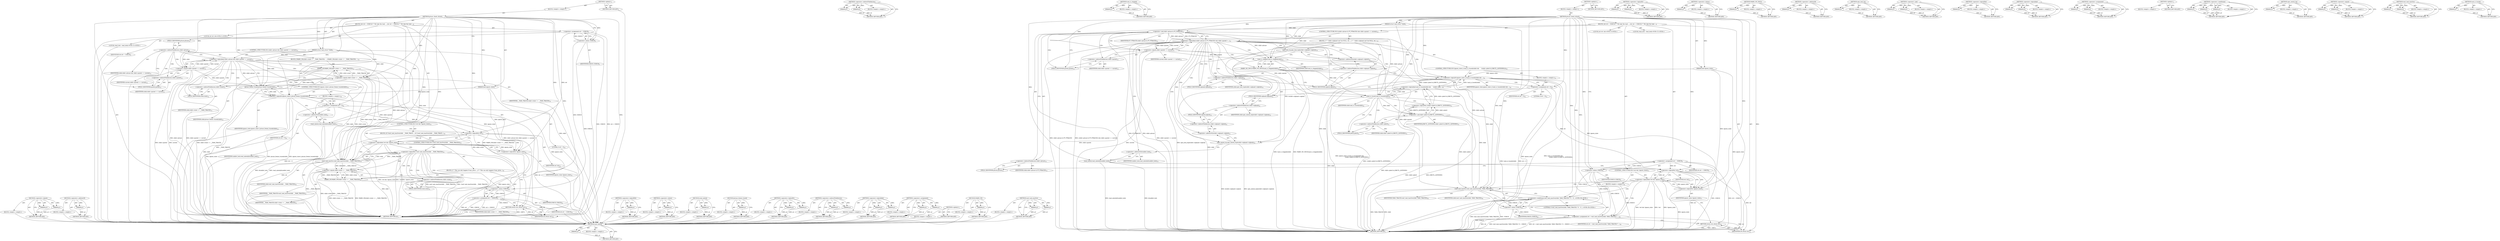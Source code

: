 digraph "wait_task_inactive" {
vulnerable_170 [label=<(METHOD,read_unlock)>];
vulnerable_171 [label=<(PARAM,p1)>];
vulnerable_172 [label=<(BLOCK,&lt;empty&gt;,&lt;empty&gt;)>];
vulnerable_173 [label=<(METHOD_RETURN,ANY)>];
vulnerable_127 [label=<(METHOD,&lt;operator&gt;.indirectFieldAccess)>];
vulnerable_128 [label=<(PARAM,p1)>];
vulnerable_129 [label=<(PARAM,p2)>];
vulnerable_130 [label=<(BLOCK,&lt;empty&gt;,&lt;empty&gt;)>];
vulnerable_131 [label=<(METHOD_RETURN,ANY)>];
vulnerable_149 [label=<(METHOD,task_is_stopped)>];
vulnerable_150 [label=<(PARAM,p1)>];
vulnerable_151 [label=<(BLOCK,&lt;empty&gt;,&lt;empty&gt;)>];
vulnerable_152 [label=<(METHOD_RETURN,ANY)>];
vulnerable_6 [label=<(METHOD,&lt;global&gt;)<SUB>1</SUB>>];
vulnerable_7 [label=<(BLOCK,&lt;empty&gt;,&lt;empty&gt;)<SUB>1</SUB>>];
vulnerable_8 [label=<(METHOD,ptrace_check_attach)<SUB>1</SUB>>];
vulnerable_9 [label=<(PARAM,struct task_struct *child)<SUB>1</SUB>>];
vulnerable_10 [label=<(PARAM,bool ignore_state)<SUB>1</SUB>>];
vulnerable_11 [label=<(BLOCK,{
	int ret = -ESRCH;

	/*
	 * We take the read ...,{
	int ret = -ESRCH;

	/*
	 * We take the read ...)<SUB>2</SUB>>];
vulnerable_12 [label="<(LOCAL,int ret: int)<SUB>3</SUB>>"];
vulnerable_13 [label=<(&lt;operator&gt;.assignment,ret = -ESRCH)<SUB>3</SUB>>];
vulnerable_14 [label=<(IDENTIFIER,ret,ret = -ESRCH)<SUB>3</SUB>>];
vulnerable_15 [label=<(&lt;operator&gt;.minus,-ESRCH)<SUB>3</SUB>>];
vulnerable_16 [label=<(IDENTIFIER,ESRCH,-ESRCH)<SUB>3</SUB>>];
vulnerable_17 [label="<(LOCAL,read_lock : read_lock)<SUB>12</SUB>>"];
vulnerable_18 [label=<(CONTROL_STRUCTURE,IF,if ((child-&gt;ptrace &amp; PT_PTRACED) &amp;&amp; child-&gt;parent == current))<SUB>13</SUB>>];
vulnerable_19 [label=<(&lt;operator&gt;.logicalAnd,(child-&gt;ptrace &amp; PT_PTRACED) &amp;&amp; child-&gt;parent =...)<SUB>13</SUB>>];
vulnerable_20 [label=<(&lt;operator&gt;.and,child-&gt;ptrace &amp; PT_PTRACED)<SUB>13</SUB>>];
vulnerable_21 [label=<(&lt;operator&gt;.indirectFieldAccess,child-&gt;ptrace)<SUB>13</SUB>>];
vulnerable_22 [label=<(IDENTIFIER,child,child-&gt;ptrace &amp; PT_PTRACED)<SUB>13</SUB>>];
vulnerable_23 [label=<(FIELD_IDENTIFIER,ptrace,ptrace)<SUB>13</SUB>>];
vulnerable_24 [label=<(IDENTIFIER,PT_PTRACED,child-&gt;ptrace &amp; PT_PTRACED)<SUB>13</SUB>>];
vulnerable_25 [label=<(&lt;operator&gt;.equals,child-&gt;parent == current)<SUB>13</SUB>>];
vulnerable_26 [label=<(&lt;operator&gt;.indirectFieldAccess,child-&gt;parent)<SUB>13</SUB>>];
vulnerable_27 [label=<(IDENTIFIER,child,child-&gt;parent == current)<SUB>13</SUB>>];
vulnerable_28 [label=<(FIELD_IDENTIFIER,parent,parent)<SUB>13</SUB>>];
vulnerable_29 [label=<(IDENTIFIER,current,child-&gt;parent == current)<SUB>13</SUB>>];
vulnerable_30 [label=<(BLOCK,{
 		/*
 		 * child-&gt;sighand can't be NULL, rel...,{
 		/*
 		 * child-&gt;sighand can't be NULL, rel...)<SUB>13</SUB>>];
vulnerable_31 [label=<(spin_lock_irq,spin_lock_irq(&amp;child-&gt;sighand-&gt;siglock))<SUB>18</SUB>>];
vulnerable_32 [label=<(&lt;operator&gt;.addressOf,&amp;child-&gt;sighand-&gt;siglock)<SUB>18</SUB>>];
vulnerable_33 [label=<(&lt;operator&gt;.indirectFieldAccess,child-&gt;sighand-&gt;siglock)<SUB>18</SUB>>];
vulnerable_34 [label=<(&lt;operator&gt;.indirectFieldAccess,child-&gt;sighand)<SUB>18</SUB>>];
vulnerable_35 [label=<(IDENTIFIER,child,spin_lock_irq(&amp;child-&gt;sighand-&gt;siglock))<SUB>18</SUB>>];
vulnerable_36 [label=<(FIELD_IDENTIFIER,sighand,sighand)<SUB>18</SUB>>];
vulnerable_37 [label=<(FIELD_IDENTIFIER,siglock,siglock)<SUB>18</SUB>>];
vulnerable_38 [label=<(WARN_ON_ONCE,WARN_ON_ONCE(task_is_stopped(child)))<SUB>19</SUB>>];
vulnerable_39 [label=<(task_is_stopped,task_is_stopped(child))<SUB>19</SUB>>];
vulnerable_40 [label=<(IDENTIFIER,child,task_is_stopped(child))<SUB>19</SUB>>];
vulnerable_41 [label=<(CONTROL_STRUCTURE,IF,if (ignore_state || (task_is_traced(child) &amp;&amp;
				     !(child-&gt;jobctl &amp; JOBCTL_LISTENING))))<SUB>20</SUB>>];
vulnerable_42 [label=<(&lt;operator&gt;.logicalOr,ignore_state || (task_is_traced(child) &amp;&amp;
				 ...)<SUB>20</SUB>>];
vulnerable_43 [label=<(IDENTIFIER,ignore_state,ignore_state || (task_is_traced(child) &amp;&amp;
				 ...)<SUB>20</SUB>>];
vulnerable_44 [label=<(&lt;operator&gt;.logicalAnd,task_is_traced(child) &amp;&amp;
				     !(child-&gt;jobc...)<SUB>20</SUB>>];
vulnerable_45 [label=<(task_is_traced,task_is_traced(child))<SUB>20</SUB>>];
vulnerable_46 [label=<(IDENTIFIER,child,task_is_traced(child))<SUB>20</SUB>>];
vulnerable_47 [label=<(&lt;operator&gt;.logicalNot,!(child-&gt;jobctl &amp; JOBCTL_LISTENING))<SUB>21</SUB>>];
vulnerable_48 [label=<(&lt;operator&gt;.and,child-&gt;jobctl &amp; JOBCTL_LISTENING)<SUB>21</SUB>>];
vulnerable_49 [label=<(&lt;operator&gt;.indirectFieldAccess,child-&gt;jobctl)<SUB>21</SUB>>];
vulnerable_50 [label=<(IDENTIFIER,child,child-&gt;jobctl &amp; JOBCTL_LISTENING)<SUB>21</SUB>>];
vulnerable_51 [label=<(FIELD_IDENTIFIER,jobctl,jobctl)<SUB>21</SUB>>];
vulnerable_52 [label=<(IDENTIFIER,JOBCTL_LISTENING,child-&gt;jobctl &amp; JOBCTL_LISTENING)<SUB>21</SUB>>];
vulnerable_53 [label=<(BLOCK,&lt;empty&gt;,&lt;empty&gt;)<SUB>22</SUB>>];
vulnerable_54 [label=<(&lt;operator&gt;.assignment,ret = 0)<SUB>22</SUB>>];
vulnerable_55 [label=<(IDENTIFIER,ret,ret = 0)<SUB>22</SUB>>];
vulnerable_56 [label=<(LITERAL,0,ret = 0)<SUB>22</SUB>>];
vulnerable_57 [label=<(spin_unlock_irq,spin_unlock_irq(&amp;child-&gt;sighand-&gt;siglock))<SUB>23</SUB>>];
vulnerable_58 [label=<(&lt;operator&gt;.addressOf,&amp;child-&gt;sighand-&gt;siglock)<SUB>23</SUB>>];
vulnerable_59 [label=<(&lt;operator&gt;.indirectFieldAccess,child-&gt;sighand-&gt;siglock)<SUB>23</SUB>>];
vulnerable_60 [label=<(&lt;operator&gt;.indirectFieldAccess,child-&gt;sighand)<SUB>23</SUB>>];
vulnerable_61 [label=<(IDENTIFIER,child,spin_unlock_irq(&amp;child-&gt;sighand-&gt;siglock))<SUB>23</SUB>>];
vulnerable_62 [label=<(FIELD_IDENTIFIER,sighand,sighand)<SUB>23</SUB>>];
vulnerable_63 [label=<(FIELD_IDENTIFIER,siglock,siglock)<SUB>23</SUB>>];
vulnerable_64 [label=<(read_unlock,read_unlock(&amp;tasklist_lock))<SUB>25</SUB>>];
vulnerable_65 [label=<(&lt;operator&gt;.addressOf,&amp;tasklist_lock)<SUB>25</SUB>>];
vulnerable_66 [label=<(IDENTIFIER,tasklist_lock,read_unlock(&amp;tasklist_lock))<SUB>25</SUB>>];
vulnerable_67 [label=<(CONTROL_STRUCTURE,IF,if (!ret &amp;&amp; !ignore_state))<SUB>27</SUB>>];
vulnerable_68 [label=<(&lt;operator&gt;.logicalAnd,!ret &amp;&amp; !ignore_state)<SUB>27</SUB>>];
vulnerable_69 [label=<(&lt;operator&gt;.logicalNot,!ret)<SUB>27</SUB>>];
vulnerable_70 [label=<(IDENTIFIER,ret,!ret)<SUB>27</SUB>>];
vulnerable_71 [label=<(&lt;operator&gt;.logicalNot,!ignore_state)<SUB>27</SUB>>];
vulnerable_72 [label=<(IDENTIFIER,ignore_state,!ignore_state)<SUB>27</SUB>>];
vulnerable_73 [label=<(BLOCK,&lt;empty&gt;,&lt;empty&gt;)<SUB>28</SUB>>];
vulnerable_74 [label=<(&lt;operator&gt;.assignment,ret = wait_task_inactive(child, TASK_TRACED) ? ...)<SUB>28</SUB>>];
vulnerable_75 [label=<(IDENTIFIER,ret,ret = wait_task_inactive(child, TASK_TRACED) ? ...)<SUB>28</SUB>>];
vulnerable_76 [label="<(&lt;operator&gt;.conditional,wait_task_inactive(child, TASK_TRACED) ? 0 : -E...)<SUB>28</SUB>>"];
vulnerable_77 [label=<(wait_task_inactive,wait_task_inactive(child, TASK_TRACED))<SUB>28</SUB>>];
vulnerable_78 [label=<(IDENTIFIER,child,wait_task_inactive(child, TASK_TRACED))<SUB>28</SUB>>];
vulnerable_79 [label=<(IDENTIFIER,TASK_TRACED,wait_task_inactive(child, TASK_TRACED))<SUB>28</SUB>>];
vulnerable_80 [label="<(LITERAL,0,wait_task_inactive(child, TASK_TRACED) ? 0 : -E...)<SUB>28</SUB>>"];
vulnerable_81 [label=<(&lt;operator&gt;.minus,-ESRCH)<SUB>28</SUB>>];
vulnerable_82 [label=<(IDENTIFIER,ESRCH,-ESRCH)<SUB>28</SUB>>];
vulnerable_83 [label=<(RETURN,return ret;,return ret;)<SUB>31</SUB>>];
vulnerable_84 [label=<(IDENTIFIER,ret,return ret;)<SUB>31</SUB>>];
vulnerable_85 [label=<(METHOD_RETURN,int)<SUB>1</SUB>>];
vulnerable_87 [label=<(METHOD_RETURN,ANY)<SUB>1</SUB>>];
vulnerable_153 [label=<(METHOD,&lt;operator&gt;.logicalOr)>];
vulnerable_154 [label=<(PARAM,p1)>];
vulnerable_155 [label=<(PARAM,p2)>];
vulnerable_156 [label=<(BLOCK,&lt;empty&gt;,&lt;empty&gt;)>];
vulnerable_157 [label=<(METHOD_RETURN,ANY)>];
vulnerable_113 [label=<(METHOD,&lt;operator&gt;.minus)>];
vulnerable_114 [label=<(PARAM,p1)>];
vulnerable_115 [label=<(BLOCK,&lt;empty&gt;,&lt;empty&gt;)>];
vulnerable_116 [label=<(METHOD_RETURN,ANY)>];
vulnerable_145 [label=<(METHOD,WARN_ON_ONCE)>];
vulnerable_146 [label=<(PARAM,p1)>];
vulnerable_147 [label=<(BLOCK,&lt;empty&gt;,&lt;empty&gt;)>];
vulnerable_148 [label=<(METHOD_RETURN,ANY)>];
vulnerable_141 [label=<(METHOD,&lt;operator&gt;.addressOf)>];
vulnerable_142 [label=<(PARAM,p1)>];
vulnerable_143 [label=<(BLOCK,&lt;empty&gt;,&lt;empty&gt;)>];
vulnerable_144 [label=<(METHOD_RETURN,ANY)>];
vulnerable_137 [label=<(METHOD,spin_lock_irq)>];
vulnerable_138 [label=<(PARAM,p1)>];
vulnerable_139 [label=<(BLOCK,&lt;empty&gt;,&lt;empty&gt;)>];
vulnerable_140 [label=<(METHOD_RETURN,ANY)>];
vulnerable_122 [label=<(METHOD,&lt;operator&gt;.and)>];
vulnerable_123 [label=<(PARAM,p1)>];
vulnerable_124 [label=<(PARAM,p2)>];
vulnerable_125 [label=<(BLOCK,&lt;empty&gt;,&lt;empty&gt;)>];
vulnerable_126 [label=<(METHOD_RETURN,ANY)>];
vulnerable_162 [label=<(METHOD,&lt;operator&gt;.logicalNot)>];
vulnerable_163 [label=<(PARAM,p1)>];
vulnerable_164 [label=<(BLOCK,&lt;empty&gt;,&lt;empty&gt;)>];
vulnerable_165 [label=<(METHOD_RETURN,ANY)>];
vulnerable_117 [label=<(METHOD,&lt;operator&gt;.logicalAnd)>];
vulnerable_118 [label=<(PARAM,p1)>];
vulnerable_119 [label=<(PARAM,p2)>];
vulnerable_120 [label=<(BLOCK,&lt;empty&gt;,&lt;empty&gt;)>];
vulnerable_121 [label=<(METHOD_RETURN,ANY)>];
vulnerable_108 [label=<(METHOD,&lt;operator&gt;.assignment)>];
vulnerable_109 [label=<(PARAM,p1)>];
vulnerable_110 [label=<(PARAM,p2)>];
vulnerable_111 [label=<(BLOCK,&lt;empty&gt;,&lt;empty&gt;)>];
vulnerable_112 [label=<(METHOD_RETURN,ANY)>];
vulnerable_102 [label=<(METHOD,&lt;global&gt;)<SUB>1</SUB>>];
vulnerable_103 [label=<(BLOCK,&lt;empty&gt;,&lt;empty&gt;)>];
vulnerable_104 [label=<(METHOD_RETURN,ANY)>];
vulnerable_174 [label=<(METHOD,&lt;operator&gt;.conditional)>];
vulnerable_175 [label=<(PARAM,p1)>];
vulnerable_176 [label=<(PARAM,p2)>];
vulnerable_177 [label=<(PARAM,p3)>];
vulnerable_178 [label=<(BLOCK,&lt;empty&gt;,&lt;empty&gt;)>];
vulnerable_179 [label=<(METHOD_RETURN,ANY)>];
vulnerable_166 [label=<(METHOD,spin_unlock_irq)>];
vulnerable_167 [label=<(PARAM,p1)>];
vulnerable_168 [label=<(BLOCK,&lt;empty&gt;,&lt;empty&gt;)>];
vulnerable_169 [label=<(METHOD_RETURN,ANY)>];
vulnerable_132 [label=<(METHOD,&lt;operator&gt;.equals)>];
vulnerable_133 [label=<(PARAM,p1)>];
vulnerable_134 [label=<(PARAM,p2)>];
vulnerable_135 [label=<(BLOCK,&lt;empty&gt;,&lt;empty&gt;)>];
vulnerable_136 [label=<(METHOD_RETURN,ANY)>];
vulnerable_180 [label=<(METHOD,wait_task_inactive)>];
vulnerable_181 [label=<(PARAM,p1)>];
vulnerable_182 [label=<(PARAM,p2)>];
vulnerable_183 [label=<(BLOCK,&lt;empty&gt;,&lt;empty&gt;)>];
vulnerable_184 [label=<(METHOD_RETURN,ANY)>];
vulnerable_158 [label=<(METHOD,task_is_traced)>];
vulnerable_159 [label=<(PARAM,p1)>];
vulnerable_160 [label=<(BLOCK,&lt;empty&gt;,&lt;empty&gt;)>];
vulnerable_161 [label=<(METHOD_RETURN,ANY)>];
fixed_114 [label=<(METHOD,&lt;operator&gt;.equals)>];
fixed_115 [label=<(PARAM,p1)>];
fixed_116 [label=<(PARAM,p2)>];
fixed_117 [label=<(BLOCK,&lt;empty&gt;,&lt;empty&gt;)>];
fixed_118 [label=<(METHOD_RETURN,ANY)>];
fixed_136 [label=<(METHOD,&lt;operator&gt;.addressOf)>];
fixed_137 [label=<(PARAM,p1)>];
fixed_138 [label=<(BLOCK,&lt;empty&gt;,&lt;empty&gt;)>];
fixed_139 [label=<(METHOD_RETURN,ANY)>];
fixed_6 [label=<(METHOD,&lt;global&gt;)<SUB>1</SUB>>];
fixed_7 [label=<(BLOCK,&lt;empty&gt;,&lt;empty&gt;)<SUB>1</SUB>>];
fixed_8 [label=<(METHOD,ptrace_check_attach)<SUB>1</SUB>>];
fixed_9 [label=<(PARAM,struct task_struct *child)<SUB>1</SUB>>];
fixed_10 [label=<(PARAM,bool ignore_state)<SUB>1</SUB>>];
fixed_11 [label=<(BLOCK,{
	int ret = -ESRCH;

	/*
	 * We take the read ...,{
	int ret = -ESRCH;

	/*
	 * We take the read ...)<SUB>2</SUB>>];
fixed_12 [label="<(LOCAL,int ret: int)<SUB>3</SUB>>"];
fixed_13 [label=<(&lt;operator&gt;.assignment,ret = -ESRCH)<SUB>3</SUB>>];
fixed_14 [label=<(IDENTIFIER,ret,ret = -ESRCH)<SUB>3</SUB>>];
fixed_15 [label=<(&lt;operator&gt;.minus,-ESRCH)<SUB>3</SUB>>];
fixed_16 [label=<(IDENTIFIER,ESRCH,-ESRCH)<SUB>3</SUB>>];
fixed_17 [label="<(LOCAL,read_lock : read_lock)<SUB>12</SUB>>"];
fixed_18 [label=<(CONTROL_STRUCTURE,IF,if (child-&gt;ptrace &amp;&amp; child-&gt;parent == current))<SUB>13</SUB>>];
fixed_19 [label=<(&lt;operator&gt;.logicalAnd,child-&gt;ptrace &amp;&amp; child-&gt;parent == current)<SUB>13</SUB>>];
fixed_20 [label=<(&lt;operator&gt;.indirectFieldAccess,child-&gt;ptrace)<SUB>13</SUB>>];
fixed_21 [label=<(IDENTIFIER,child,child-&gt;ptrace &amp;&amp; child-&gt;parent == current)<SUB>13</SUB>>];
fixed_22 [label=<(FIELD_IDENTIFIER,ptrace,ptrace)<SUB>13</SUB>>];
fixed_23 [label=<(&lt;operator&gt;.equals,child-&gt;parent == current)<SUB>13</SUB>>];
fixed_24 [label=<(&lt;operator&gt;.indirectFieldAccess,child-&gt;parent)<SUB>13</SUB>>];
fixed_25 [label=<(IDENTIFIER,child,child-&gt;parent == current)<SUB>13</SUB>>];
fixed_26 [label=<(FIELD_IDENTIFIER,parent,parent)<SUB>13</SUB>>];
fixed_27 [label=<(IDENTIFIER,current,child-&gt;parent == current)<SUB>13</SUB>>];
fixed_28 [label=<(BLOCK,{
		WARN_ON(child-&gt;state == __TASK_TRACED);
 		...,{
		WARN_ON(child-&gt;state == __TASK_TRACED);
 		...)<SUB>13</SUB>>];
fixed_29 [label=<(WARN_ON,WARN_ON(child-&gt;state == __TASK_TRACED))<SUB>14</SUB>>];
fixed_30 [label=<(&lt;operator&gt;.equals,child-&gt;state == __TASK_TRACED)<SUB>14</SUB>>];
fixed_31 [label=<(&lt;operator&gt;.indirectFieldAccess,child-&gt;state)<SUB>14</SUB>>];
fixed_32 [label=<(IDENTIFIER,child,child-&gt;state == __TASK_TRACED)<SUB>14</SUB>>];
fixed_33 [label=<(FIELD_IDENTIFIER,state,state)<SUB>14</SUB>>];
fixed_34 [label=<(IDENTIFIER,__TASK_TRACED,child-&gt;state == __TASK_TRACED)<SUB>14</SUB>>];
fixed_35 [label=<(CONTROL_STRUCTURE,IF,if (ignore_state || ptrace_freeze_traced(child)))<SUB>19</SUB>>];
fixed_36 [label=<(&lt;operator&gt;.logicalOr,ignore_state || ptrace_freeze_traced(child))<SUB>19</SUB>>];
fixed_37 [label=<(IDENTIFIER,ignore_state,ignore_state || ptrace_freeze_traced(child))<SUB>19</SUB>>];
fixed_38 [label=<(ptrace_freeze_traced,ptrace_freeze_traced(child))<SUB>19</SUB>>];
fixed_39 [label=<(IDENTIFIER,child,ptrace_freeze_traced(child))<SUB>19</SUB>>];
fixed_40 [label=<(BLOCK,&lt;empty&gt;,&lt;empty&gt;)<SUB>20</SUB>>];
fixed_41 [label=<(&lt;operator&gt;.assignment,ret = 0)<SUB>20</SUB>>];
fixed_42 [label=<(IDENTIFIER,ret,ret = 0)<SUB>20</SUB>>];
fixed_43 [label=<(LITERAL,0,ret = 0)<SUB>20</SUB>>];
fixed_44 [label=<(read_unlock,read_unlock(&amp;tasklist_lock))<SUB>22</SUB>>];
fixed_45 [label=<(&lt;operator&gt;.addressOf,&amp;tasklist_lock)<SUB>22</SUB>>];
fixed_46 [label=<(IDENTIFIER,tasklist_lock,read_unlock(&amp;tasklist_lock))<SUB>22</SUB>>];
fixed_47 [label=<(CONTROL_STRUCTURE,IF,if (!ret &amp;&amp; !ignore_state))<SUB>24</SUB>>];
fixed_48 [label=<(&lt;operator&gt;.logicalAnd,!ret &amp;&amp; !ignore_state)<SUB>24</SUB>>];
fixed_49 [label=<(&lt;operator&gt;.logicalNot,!ret)<SUB>24</SUB>>];
fixed_50 [label=<(IDENTIFIER,ret,!ret)<SUB>24</SUB>>];
fixed_51 [label=<(&lt;operator&gt;.logicalNot,!ignore_state)<SUB>24</SUB>>];
fixed_52 [label=<(IDENTIFIER,ignore_state,!ignore_state)<SUB>24</SUB>>];
fixed_53 [label=<(BLOCK,{
		if (!wait_task_inactive(child, __TASK_TRACE...,{
		if (!wait_task_inactive(child, __TASK_TRACE...)<SUB>24</SUB>>];
fixed_54 [label=<(CONTROL_STRUCTURE,IF,if (!wait_task_inactive(child, __TASK_TRACED)))<SUB>25</SUB>>];
fixed_55 [label=<(&lt;operator&gt;.logicalNot,!wait_task_inactive(child, __TASK_TRACED))<SUB>25</SUB>>];
fixed_56 [label=<(wait_task_inactive,wait_task_inactive(child, __TASK_TRACED))<SUB>25</SUB>>];
fixed_57 [label=<(IDENTIFIER,child,wait_task_inactive(child, __TASK_TRACED))<SUB>25</SUB>>];
fixed_58 [label=<(IDENTIFIER,__TASK_TRACED,wait_task_inactive(child, __TASK_TRACED))<SUB>25</SUB>>];
fixed_59 [label=<(BLOCK,{
			/*
			 * This can only happen if may_ptrac...,{
			/*
			 * This can only happen if may_ptrac...)<SUB>25</SUB>>];
fixed_60 [label=<(WARN_ON,WARN_ON(child-&gt;state == __TASK_TRACED))<SUB>31</SUB>>];
fixed_61 [label=<(&lt;operator&gt;.equals,child-&gt;state == __TASK_TRACED)<SUB>31</SUB>>];
fixed_62 [label=<(&lt;operator&gt;.indirectFieldAccess,child-&gt;state)<SUB>31</SUB>>];
fixed_63 [label=<(IDENTIFIER,child,child-&gt;state == __TASK_TRACED)<SUB>31</SUB>>];
fixed_64 [label=<(FIELD_IDENTIFIER,state,state)<SUB>31</SUB>>];
fixed_65 [label=<(IDENTIFIER,__TASK_TRACED,child-&gt;state == __TASK_TRACED)<SUB>31</SUB>>];
fixed_66 [label=<(&lt;operator&gt;.assignment,ret = -ESRCH)<SUB>32</SUB>>];
fixed_67 [label=<(IDENTIFIER,ret,ret = -ESRCH)<SUB>32</SUB>>];
fixed_68 [label=<(&lt;operator&gt;.minus,-ESRCH)<SUB>32</SUB>>];
fixed_69 [label=<(IDENTIFIER,ESRCH,-ESRCH)<SUB>32</SUB>>];
fixed_70 [label=<(RETURN,return ret;,return ret;)<SUB>36</SUB>>];
fixed_71 [label=<(IDENTIFIER,ret,return ret;)<SUB>36</SUB>>];
fixed_72 [label=<(METHOD_RETURN,int)<SUB>1</SUB>>];
fixed_74 [label=<(METHOD_RETURN,ANY)<SUB>1</SUB>>];
fixed_140 [label=<(METHOD,&lt;operator&gt;.logicalNot)>];
fixed_141 [label=<(PARAM,p1)>];
fixed_142 [label=<(BLOCK,&lt;empty&gt;,&lt;empty&gt;)>];
fixed_143 [label=<(METHOD_RETURN,ANY)>];
fixed_100 [label=<(METHOD,&lt;operator&gt;.minus)>];
fixed_101 [label=<(PARAM,p1)>];
fixed_102 [label=<(BLOCK,&lt;empty&gt;,&lt;empty&gt;)>];
fixed_103 [label=<(METHOD_RETURN,ANY)>];
fixed_132 [label=<(METHOD,read_unlock)>];
fixed_133 [label=<(PARAM,p1)>];
fixed_134 [label=<(BLOCK,&lt;empty&gt;,&lt;empty&gt;)>];
fixed_135 [label=<(METHOD_RETURN,ANY)>];
fixed_128 [label=<(METHOD,ptrace_freeze_traced)>];
fixed_129 [label=<(PARAM,p1)>];
fixed_130 [label=<(BLOCK,&lt;empty&gt;,&lt;empty&gt;)>];
fixed_131 [label=<(METHOD_RETURN,ANY)>];
fixed_123 [label=<(METHOD,&lt;operator&gt;.logicalOr)>];
fixed_124 [label=<(PARAM,p1)>];
fixed_125 [label=<(PARAM,p2)>];
fixed_126 [label=<(BLOCK,&lt;empty&gt;,&lt;empty&gt;)>];
fixed_127 [label=<(METHOD_RETURN,ANY)>];
fixed_109 [label=<(METHOD,&lt;operator&gt;.indirectFieldAccess)>];
fixed_110 [label=<(PARAM,p1)>];
fixed_111 [label=<(PARAM,p2)>];
fixed_112 [label=<(BLOCK,&lt;empty&gt;,&lt;empty&gt;)>];
fixed_113 [label=<(METHOD_RETURN,ANY)>];
fixed_104 [label=<(METHOD,&lt;operator&gt;.logicalAnd)>];
fixed_105 [label=<(PARAM,p1)>];
fixed_106 [label=<(PARAM,p2)>];
fixed_107 [label=<(BLOCK,&lt;empty&gt;,&lt;empty&gt;)>];
fixed_108 [label=<(METHOD_RETURN,ANY)>];
fixed_95 [label=<(METHOD,&lt;operator&gt;.assignment)>];
fixed_96 [label=<(PARAM,p1)>];
fixed_97 [label=<(PARAM,p2)>];
fixed_98 [label=<(BLOCK,&lt;empty&gt;,&lt;empty&gt;)>];
fixed_99 [label=<(METHOD_RETURN,ANY)>];
fixed_89 [label=<(METHOD,&lt;global&gt;)<SUB>1</SUB>>];
fixed_90 [label=<(BLOCK,&lt;empty&gt;,&lt;empty&gt;)>];
fixed_91 [label=<(METHOD_RETURN,ANY)>];
fixed_119 [label=<(METHOD,WARN_ON)>];
fixed_120 [label=<(PARAM,p1)>];
fixed_121 [label=<(BLOCK,&lt;empty&gt;,&lt;empty&gt;)>];
fixed_122 [label=<(METHOD_RETURN,ANY)>];
fixed_144 [label=<(METHOD,wait_task_inactive)>];
fixed_145 [label=<(PARAM,p1)>];
fixed_146 [label=<(PARAM,p2)>];
fixed_147 [label=<(BLOCK,&lt;empty&gt;,&lt;empty&gt;)>];
fixed_148 [label=<(METHOD_RETURN,ANY)>];
vulnerable_170 -> vulnerable_171  [key=0, label="AST: "];
vulnerable_170 -> vulnerable_171  [key=1, label="DDG: "];
vulnerable_170 -> vulnerable_172  [key=0, label="AST: "];
vulnerable_170 -> vulnerable_173  [key=0, label="AST: "];
vulnerable_170 -> vulnerable_173  [key=1, label="CFG: "];
vulnerable_171 -> vulnerable_173  [key=0, label="DDG: p1"];
vulnerable_127 -> vulnerable_128  [key=0, label="AST: "];
vulnerable_127 -> vulnerable_128  [key=1, label="DDG: "];
vulnerable_127 -> vulnerable_130  [key=0, label="AST: "];
vulnerable_127 -> vulnerable_129  [key=0, label="AST: "];
vulnerable_127 -> vulnerable_129  [key=1, label="DDG: "];
vulnerable_127 -> vulnerable_131  [key=0, label="AST: "];
vulnerable_127 -> vulnerable_131  [key=1, label="CFG: "];
vulnerable_128 -> vulnerable_131  [key=0, label="DDG: p1"];
vulnerable_129 -> vulnerable_131  [key=0, label="DDG: p2"];
vulnerable_149 -> vulnerable_150  [key=0, label="AST: "];
vulnerable_149 -> vulnerable_150  [key=1, label="DDG: "];
vulnerable_149 -> vulnerable_151  [key=0, label="AST: "];
vulnerable_149 -> vulnerable_152  [key=0, label="AST: "];
vulnerable_149 -> vulnerable_152  [key=1, label="CFG: "];
vulnerable_150 -> vulnerable_152  [key=0, label="DDG: p1"];
vulnerable_6 -> vulnerable_7  [key=0, label="AST: "];
vulnerable_6 -> vulnerable_87  [key=0, label="AST: "];
vulnerable_6 -> vulnerable_87  [key=1, label="CFG: "];
vulnerable_7 -> vulnerable_8  [key=0, label="AST: "];
vulnerable_8 -> vulnerable_9  [key=0, label="AST: "];
vulnerable_8 -> vulnerable_9  [key=1, label="DDG: "];
vulnerable_8 -> vulnerable_10  [key=0, label="AST: "];
vulnerable_8 -> vulnerable_10  [key=1, label="DDG: "];
vulnerable_8 -> vulnerable_11  [key=0, label="AST: "];
vulnerable_8 -> vulnerable_85  [key=0, label="AST: "];
vulnerable_8 -> vulnerable_15  [key=0, label="CFG: "];
vulnerable_8 -> vulnerable_15  [key=1, label="DDG: "];
vulnerable_8 -> vulnerable_64  [key=0, label="DDG: "];
vulnerable_8 -> vulnerable_84  [key=0, label="DDG: "];
vulnerable_8 -> vulnerable_74  [key=0, label="DDG: "];
vulnerable_8 -> vulnerable_20  [key=0, label="DDG: "];
vulnerable_8 -> vulnerable_25  [key=0, label="DDG: "];
vulnerable_8 -> vulnerable_69  [key=0, label="DDG: "];
vulnerable_8 -> vulnerable_71  [key=0, label="DDG: "];
vulnerable_8 -> vulnerable_39  [key=0, label="DDG: "];
vulnerable_8 -> vulnerable_42  [key=0, label="DDG: "];
vulnerable_8 -> vulnerable_54  [key=0, label="DDG: "];
vulnerable_8 -> vulnerable_76  [key=0, label="DDG: "];
vulnerable_8 -> vulnerable_77  [key=0, label="DDG: "];
vulnerable_8 -> vulnerable_81  [key=0, label="DDG: "];
vulnerable_8 -> vulnerable_45  [key=0, label="DDG: "];
vulnerable_8 -> vulnerable_48  [key=0, label="DDG: "];
vulnerable_9 -> vulnerable_85  [key=0, label="DDG: child"];
vulnerable_9 -> vulnerable_20  [key=0, label="DDG: child"];
vulnerable_9 -> vulnerable_25  [key=0, label="DDG: child"];
vulnerable_9 -> vulnerable_39  [key=0, label="DDG: child"];
vulnerable_9 -> vulnerable_77  [key=0, label="DDG: child"];
vulnerable_10 -> vulnerable_85  [key=0, label="DDG: ignore_state"];
vulnerable_10 -> vulnerable_71  [key=0, label="DDG: ignore_state"];
vulnerable_10 -> vulnerable_42  [key=0, label="DDG: ignore_state"];
vulnerable_11 -> vulnerable_12  [key=0, label="AST: "];
vulnerable_11 -> vulnerable_13  [key=0, label="AST: "];
vulnerable_11 -> vulnerable_17  [key=0, label="AST: "];
vulnerable_11 -> vulnerable_18  [key=0, label="AST: "];
vulnerable_11 -> vulnerable_64  [key=0, label="AST: "];
vulnerable_11 -> vulnerable_67  [key=0, label="AST: "];
vulnerable_11 -> vulnerable_83  [key=0, label="AST: "];
vulnerable_13 -> vulnerable_14  [key=0, label="AST: "];
vulnerable_13 -> vulnerable_15  [key=0, label="AST: "];
vulnerable_13 -> vulnerable_23  [key=0, label="CFG: "];
vulnerable_13 -> vulnerable_85  [key=0, label="DDG: -ESRCH"];
vulnerable_13 -> vulnerable_85  [key=1, label="DDG: ret = -ESRCH"];
vulnerable_13 -> vulnerable_69  [key=0, label="DDG: ret"];
vulnerable_15 -> vulnerable_16  [key=0, label="AST: "];
vulnerable_15 -> vulnerable_13  [key=0, label="CFG: "];
vulnerable_15 -> vulnerable_13  [key=1, label="DDG: ESRCH"];
vulnerable_15 -> vulnerable_85  [key=0, label="DDG: ESRCH"];
vulnerable_15 -> vulnerable_74  [key=0, label="DDG: ESRCH"];
vulnerable_15 -> vulnerable_76  [key=0, label="DDG: ESRCH"];
vulnerable_15 -> vulnerable_81  [key=0, label="DDG: ESRCH"];
vulnerable_18 -> vulnerable_19  [key=0, label="AST: "];
vulnerable_18 -> vulnerable_30  [key=0, label="AST: "];
vulnerable_19 -> vulnerable_20  [key=0, label="AST: "];
vulnerable_19 -> vulnerable_25  [key=0, label="AST: "];
vulnerable_19 -> vulnerable_36  [key=0, label="CFG: "];
vulnerable_19 -> vulnerable_36  [key=1, label="CDG: "];
vulnerable_19 -> vulnerable_65  [key=0, label="CFG: "];
vulnerable_19 -> vulnerable_85  [key=0, label="DDG: child-&gt;ptrace &amp; PT_PTRACED"];
vulnerable_19 -> vulnerable_85  [key=1, label="DDG: child-&gt;parent == current"];
vulnerable_19 -> vulnerable_85  [key=2, label="DDG: (child-&gt;ptrace &amp; PT_PTRACED) &amp;&amp; child-&gt;parent == current"];
vulnerable_19 -> vulnerable_34  [key=0, label="CDG: "];
vulnerable_19 -> vulnerable_32  [key=0, label="CDG: "];
vulnerable_19 -> vulnerable_58  [key=0, label="CDG: "];
vulnerable_19 -> vulnerable_60  [key=0, label="CDG: "];
vulnerable_19 -> vulnerable_33  [key=0, label="CDG: "];
vulnerable_19 -> vulnerable_42  [key=0, label="CDG: "];
vulnerable_19 -> vulnerable_57  [key=0, label="CDG: "];
vulnerable_19 -> vulnerable_37  [key=0, label="CDG: "];
vulnerable_19 -> vulnerable_38  [key=0, label="CDG: "];
vulnerable_19 -> vulnerable_63  [key=0, label="CDG: "];
vulnerable_19 -> vulnerable_59  [key=0, label="CDG: "];
vulnerable_19 -> vulnerable_62  [key=0, label="CDG: "];
vulnerable_19 -> vulnerable_39  [key=0, label="CDG: "];
vulnerable_19 -> vulnerable_31  [key=0, label="CDG: "];
vulnerable_19 -> vulnerable_45  [key=0, label="CDG: "];
vulnerable_19 -> vulnerable_44  [key=0, label="CDG: "];
vulnerable_20 -> vulnerable_21  [key=0, label="AST: "];
vulnerable_20 -> vulnerable_24  [key=0, label="AST: "];
vulnerable_20 -> vulnerable_19  [key=0, label="CFG: "];
vulnerable_20 -> vulnerable_19  [key=1, label="DDG: child-&gt;ptrace"];
vulnerable_20 -> vulnerable_19  [key=2, label="DDG: PT_PTRACED"];
vulnerable_20 -> vulnerable_28  [key=0, label="CFG: "];
vulnerable_20 -> vulnerable_28  [key=1, label="CDG: "];
vulnerable_20 -> vulnerable_85  [key=0, label="DDG: child-&gt;ptrace"];
vulnerable_20 -> vulnerable_85  [key=1, label="DDG: PT_PTRACED"];
vulnerable_20 -> vulnerable_39  [key=0, label="DDG: child-&gt;ptrace"];
vulnerable_20 -> vulnerable_77  [key=0, label="DDG: child-&gt;ptrace"];
vulnerable_20 -> vulnerable_45  [key=0, label="DDG: child-&gt;ptrace"];
vulnerable_20 -> vulnerable_26  [key=0, label="CDG: "];
vulnerable_20 -> vulnerable_25  [key=0, label="CDG: "];
vulnerable_21 -> vulnerable_22  [key=0, label="AST: "];
vulnerable_21 -> vulnerable_23  [key=0, label="AST: "];
vulnerable_21 -> vulnerable_20  [key=0, label="CFG: "];
vulnerable_23 -> vulnerable_21  [key=0, label="CFG: "];
vulnerable_25 -> vulnerable_26  [key=0, label="AST: "];
vulnerable_25 -> vulnerable_29  [key=0, label="AST: "];
vulnerable_25 -> vulnerable_19  [key=0, label="CFG: "];
vulnerable_25 -> vulnerable_19  [key=1, label="DDG: child-&gt;parent"];
vulnerable_25 -> vulnerable_19  [key=2, label="DDG: current"];
vulnerable_25 -> vulnerable_85  [key=0, label="DDG: child-&gt;parent"];
vulnerable_25 -> vulnerable_85  [key=1, label="DDG: current"];
vulnerable_25 -> vulnerable_39  [key=0, label="DDG: child-&gt;parent"];
vulnerable_25 -> vulnerable_77  [key=0, label="DDG: child-&gt;parent"];
vulnerable_25 -> vulnerable_45  [key=0, label="DDG: child-&gt;parent"];
vulnerable_26 -> vulnerable_27  [key=0, label="AST: "];
vulnerable_26 -> vulnerable_28  [key=0, label="AST: "];
vulnerable_26 -> vulnerable_25  [key=0, label="CFG: "];
vulnerable_28 -> vulnerable_26  [key=0, label="CFG: "];
vulnerable_30 -> vulnerable_31  [key=0, label="AST: "];
vulnerable_30 -> vulnerable_38  [key=0, label="AST: "];
vulnerable_30 -> vulnerable_41  [key=0, label="AST: "];
vulnerable_30 -> vulnerable_57  [key=0, label="AST: "];
vulnerable_31 -> vulnerable_32  [key=0, label="AST: "];
vulnerable_31 -> vulnerable_39  [key=0, label="CFG: "];
vulnerable_31 -> vulnerable_85  [key=0, label="DDG: spin_lock_irq(&amp;child-&gt;sighand-&gt;siglock)"];
vulnerable_31 -> vulnerable_57  [key=0, label="DDG: &amp;child-&gt;sighand-&gt;siglock"];
vulnerable_32 -> vulnerable_33  [key=0, label="AST: "];
vulnerable_32 -> vulnerable_31  [key=0, label="CFG: "];
vulnerable_33 -> vulnerable_34  [key=0, label="AST: "];
vulnerable_33 -> vulnerable_37  [key=0, label="AST: "];
vulnerable_33 -> vulnerable_32  [key=0, label="CFG: "];
vulnerable_34 -> vulnerable_35  [key=0, label="AST: "];
vulnerable_34 -> vulnerable_36  [key=0, label="AST: "];
vulnerable_34 -> vulnerable_37  [key=0, label="CFG: "];
vulnerable_36 -> vulnerable_34  [key=0, label="CFG: "];
vulnerable_37 -> vulnerable_33  [key=0, label="CFG: "];
vulnerable_38 -> vulnerable_39  [key=0, label="AST: "];
vulnerable_38 -> vulnerable_42  [key=0, label="CFG: "];
vulnerable_38 -> vulnerable_45  [key=0, label="CFG: "];
vulnerable_38 -> vulnerable_85  [key=0, label="DDG: task_is_stopped(child)"];
vulnerable_38 -> vulnerable_85  [key=1, label="DDG: WARN_ON_ONCE(task_is_stopped(child))"];
vulnerable_39 -> vulnerable_40  [key=0, label="AST: "];
vulnerable_39 -> vulnerable_38  [key=0, label="CFG: "];
vulnerable_39 -> vulnerable_38  [key=1, label="DDG: child"];
vulnerable_39 -> vulnerable_85  [key=0, label="DDG: child"];
vulnerable_39 -> vulnerable_77  [key=0, label="DDG: child"];
vulnerable_39 -> vulnerable_45  [key=0, label="DDG: child"];
vulnerable_41 -> vulnerable_42  [key=0, label="AST: "];
vulnerable_41 -> vulnerable_53  [key=0, label="AST: "];
vulnerable_42 -> vulnerable_43  [key=0, label="AST: "];
vulnerable_42 -> vulnerable_44  [key=0, label="AST: "];
vulnerable_42 -> vulnerable_54  [key=0, label="CFG: "];
vulnerable_42 -> vulnerable_54  [key=1, label="CDG: "];
vulnerable_42 -> vulnerable_62  [key=0, label="CFG: "];
vulnerable_42 -> vulnerable_85  [key=0, label="DDG: ignore_state"];
vulnerable_42 -> vulnerable_85  [key=1, label="DDG: task_is_traced(child) &amp;&amp;
				     !(child-&gt;jobctl &amp; JOBCTL_LISTENING)"];
vulnerable_42 -> vulnerable_85  [key=2, label="DDG: ignore_state || (task_is_traced(child) &amp;&amp;
				     !(child-&gt;jobctl &amp; JOBCTL_LISTENING))"];
vulnerable_42 -> vulnerable_71  [key=0, label="DDG: ignore_state"];
vulnerable_44 -> vulnerable_45  [key=0, label="AST: "];
vulnerable_44 -> vulnerable_47  [key=0, label="AST: "];
vulnerable_44 -> vulnerable_42  [key=0, label="CFG: "];
vulnerable_44 -> vulnerable_42  [key=1, label="DDG: task_is_traced(child)"];
vulnerable_44 -> vulnerable_42  [key=2, label="DDG: !(child-&gt;jobctl &amp; JOBCTL_LISTENING)"];
vulnerable_44 -> vulnerable_85  [key=0, label="DDG: task_is_traced(child)"];
vulnerable_44 -> vulnerable_85  [key=1, label="DDG: !(child-&gt;jobctl &amp; JOBCTL_LISTENING)"];
vulnerable_45 -> vulnerable_46  [key=0, label="AST: "];
vulnerable_45 -> vulnerable_44  [key=0, label="CFG: "];
vulnerable_45 -> vulnerable_44  [key=1, label="DDG: child"];
vulnerable_45 -> vulnerable_51  [key=0, label="CFG: "];
vulnerable_45 -> vulnerable_51  [key=1, label="CDG: "];
vulnerable_45 -> vulnerable_85  [key=0, label="DDG: child"];
vulnerable_45 -> vulnerable_77  [key=0, label="DDG: child"];
vulnerable_45 -> vulnerable_48  [key=0, label="DDG: child"];
vulnerable_45 -> vulnerable_48  [key=1, label="CDG: "];
vulnerable_45 -> vulnerable_47  [key=0, label="CDG: "];
vulnerable_45 -> vulnerable_49  [key=0, label="CDG: "];
vulnerable_47 -> vulnerable_48  [key=0, label="AST: "];
vulnerable_47 -> vulnerable_44  [key=0, label="CFG: "];
vulnerable_47 -> vulnerable_44  [key=1, label="DDG: child-&gt;jobctl &amp; JOBCTL_LISTENING"];
vulnerable_47 -> vulnerable_85  [key=0, label="DDG: child-&gt;jobctl &amp; JOBCTL_LISTENING"];
vulnerable_48 -> vulnerable_49  [key=0, label="AST: "];
vulnerable_48 -> vulnerable_52  [key=0, label="AST: "];
vulnerable_48 -> vulnerable_47  [key=0, label="CFG: "];
vulnerable_48 -> vulnerable_47  [key=1, label="DDG: child-&gt;jobctl"];
vulnerable_48 -> vulnerable_47  [key=2, label="DDG: JOBCTL_LISTENING"];
vulnerable_48 -> vulnerable_85  [key=0, label="DDG: child-&gt;jobctl"];
vulnerable_48 -> vulnerable_85  [key=1, label="DDG: JOBCTL_LISTENING"];
vulnerable_48 -> vulnerable_77  [key=0, label="DDG: child-&gt;jobctl"];
vulnerable_49 -> vulnerable_50  [key=0, label="AST: "];
vulnerable_49 -> vulnerable_51  [key=0, label="AST: "];
vulnerable_49 -> vulnerable_48  [key=0, label="CFG: "];
vulnerable_51 -> vulnerable_49  [key=0, label="CFG: "];
vulnerable_53 -> vulnerable_54  [key=0, label="AST: "];
vulnerable_54 -> vulnerable_55  [key=0, label="AST: "];
vulnerable_54 -> vulnerable_56  [key=0, label="AST: "];
vulnerable_54 -> vulnerable_62  [key=0, label="CFG: "];
vulnerable_54 -> vulnerable_85  [key=0, label="DDG: ret = 0"];
vulnerable_54 -> vulnerable_69  [key=0, label="DDG: ret"];
vulnerable_57 -> vulnerable_58  [key=0, label="AST: "];
vulnerable_57 -> vulnerable_65  [key=0, label="CFG: "];
vulnerable_57 -> vulnerable_85  [key=0, label="DDG: &amp;child-&gt;sighand-&gt;siglock"];
vulnerable_57 -> vulnerable_85  [key=1, label="DDG: spin_unlock_irq(&amp;child-&gt;sighand-&gt;siglock)"];
vulnerable_58 -> vulnerable_59  [key=0, label="AST: "];
vulnerable_58 -> vulnerable_57  [key=0, label="CFG: "];
vulnerable_59 -> vulnerable_60  [key=0, label="AST: "];
vulnerable_59 -> vulnerable_63  [key=0, label="AST: "];
vulnerable_59 -> vulnerable_58  [key=0, label="CFG: "];
vulnerable_60 -> vulnerable_61  [key=0, label="AST: "];
vulnerable_60 -> vulnerable_62  [key=0, label="AST: "];
vulnerable_60 -> vulnerable_63  [key=0, label="CFG: "];
vulnerable_62 -> vulnerable_60  [key=0, label="CFG: "];
vulnerable_63 -> vulnerable_59  [key=0, label="CFG: "];
vulnerable_64 -> vulnerable_65  [key=0, label="AST: "];
vulnerable_64 -> vulnerable_69  [key=0, label="CFG: "];
vulnerable_64 -> vulnerable_85  [key=0, label="DDG: &amp;tasklist_lock"];
vulnerable_64 -> vulnerable_85  [key=1, label="DDG: read_unlock(&amp;tasklist_lock)"];
vulnerable_65 -> vulnerable_66  [key=0, label="AST: "];
vulnerable_65 -> vulnerable_64  [key=0, label="CFG: "];
vulnerable_67 -> vulnerable_68  [key=0, label="AST: "];
vulnerable_67 -> vulnerable_73  [key=0, label="AST: "];
vulnerable_68 -> vulnerable_69  [key=0, label="AST: "];
vulnerable_68 -> vulnerable_71  [key=0, label="AST: "];
vulnerable_68 -> vulnerable_77  [key=0, label="CFG: "];
vulnerable_68 -> vulnerable_77  [key=1, label="CDG: "];
vulnerable_68 -> vulnerable_83  [key=0, label="CFG: "];
vulnerable_68 -> vulnerable_85  [key=0, label="DDG: !ret"];
vulnerable_68 -> vulnerable_85  [key=1, label="DDG: !ignore_state"];
vulnerable_68 -> vulnerable_85  [key=2, label="DDG: !ret &amp;&amp; !ignore_state"];
vulnerable_68 -> vulnerable_74  [key=0, label="CDG: "];
vulnerable_68 -> vulnerable_76  [key=0, label="CDG: "];
vulnerable_69 -> vulnerable_70  [key=0, label="AST: "];
vulnerable_69 -> vulnerable_68  [key=0, label="CFG: "];
vulnerable_69 -> vulnerable_68  [key=1, label="DDG: ret"];
vulnerable_69 -> vulnerable_71  [key=0, label="CFG: "];
vulnerable_69 -> vulnerable_71  [key=1, label="CDG: "];
vulnerable_69 -> vulnerable_85  [key=0, label="DDG: ret"];
vulnerable_69 -> vulnerable_84  [key=0, label="DDG: ret"];
vulnerable_71 -> vulnerable_72  [key=0, label="AST: "];
vulnerable_71 -> vulnerable_68  [key=0, label="CFG: "];
vulnerable_71 -> vulnerable_68  [key=1, label="DDG: ignore_state"];
vulnerable_71 -> vulnerable_85  [key=0, label="DDG: ignore_state"];
vulnerable_73 -> vulnerable_74  [key=0, label="AST: "];
vulnerable_74 -> vulnerable_75  [key=0, label="AST: "];
vulnerable_74 -> vulnerable_76  [key=0, label="AST: "];
vulnerable_74 -> vulnerable_83  [key=0, label="CFG: "];
vulnerable_74 -> vulnerable_85  [key=0, label="DDG: ret"];
vulnerable_74 -> vulnerable_85  [key=1, label="DDG: wait_task_inactive(child, TASK_TRACED) ? 0 : -ESRCH"];
vulnerable_74 -> vulnerable_85  [key=2, label="DDG: ret = wait_task_inactive(child, TASK_TRACED) ? 0 : -ESRCH"];
vulnerable_74 -> vulnerable_84  [key=0, label="DDG: ret"];
vulnerable_76 -> vulnerable_77  [key=0, label="AST: "];
vulnerable_76 -> vulnerable_80  [key=0, label="AST: "];
vulnerable_76 -> vulnerable_81  [key=0, label="AST: "];
vulnerable_76 -> vulnerable_74  [key=0, label="CFG: "];
vulnerable_76 -> vulnerable_85  [key=0, label="DDG: wait_task_inactive(child, TASK_TRACED)"];
vulnerable_76 -> vulnerable_85  [key=1, label="DDG: -ESRCH"];
vulnerable_77 -> vulnerable_78  [key=0, label="AST: "];
vulnerable_77 -> vulnerable_79  [key=0, label="AST: "];
vulnerable_77 -> vulnerable_76  [key=0, label="CFG: "];
vulnerable_77 -> vulnerable_81  [key=0, label="CFG: "];
vulnerable_77 -> vulnerable_81  [key=1, label="CDG: "];
vulnerable_77 -> vulnerable_85  [key=0, label="DDG: child"];
vulnerable_77 -> vulnerable_85  [key=1, label="DDG: TASK_TRACED"];
vulnerable_81 -> vulnerable_82  [key=0, label="AST: "];
vulnerable_81 -> vulnerable_76  [key=0, label="CFG: "];
vulnerable_81 -> vulnerable_76  [key=1, label="DDG: ESRCH"];
vulnerable_81 -> vulnerable_85  [key=0, label="DDG: ESRCH"];
vulnerable_81 -> vulnerable_74  [key=0, label="DDG: ESRCH"];
vulnerable_83 -> vulnerable_84  [key=0, label="AST: "];
vulnerable_83 -> vulnerable_85  [key=0, label="CFG: "];
vulnerable_83 -> vulnerable_85  [key=1, label="DDG: &lt;RET&gt;"];
vulnerable_84 -> vulnerable_83  [key=0, label="DDG: ret"];
vulnerable_153 -> vulnerable_154  [key=0, label="AST: "];
vulnerable_153 -> vulnerable_154  [key=1, label="DDG: "];
vulnerable_153 -> vulnerable_156  [key=0, label="AST: "];
vulnerable_153 -> vulnerable_155  [key=0, label="AST: "];
vulnerable_153 -> vulnerable_155  [key=1, label="DDG: "];
vulnerable_153 -> vulnerable_157  [key=0, label="AST: "];
vulnerable_153 -> vulnerable_157  [key=1, label="CFG: "];
vulnerable_154 -> vulnerable_157  [key=0, label="DDG: p1"];
vulnerable_155 -> vulnerable_157  [key=0, label="DDG: p2"];
vulnerable_113 -> vulnerable_114  [key=0, label="AST: "];
vulnerable_113 -> vulnerable_114  [key=1, label="DDG: "];
vulnerable_113 -> vulnerable_115  [key=0, label="AST: "];
vulnerable_113 -> vulnerable_116  [key=0, label="AST: "];
vulnerable_113 -> vulnerable_116  [key=1, label="CFG: "];
vulnerable_114 -> vulnerable_116  [key=0, label="DDG: p1"];
vulnerable_145 -> vulnerable_146  [key=0, label="AST: "];
vulnerable_145 -> vulnerable_146  [key=1, label="DDG: "];
vulnerable_145 -> vulnerable_147  [key=0, label="AST: "];
vulnerable_145 -> vulnerable_148  [key=0, label="AST: "];
vulnerable_145 -> vulnerable_148  [key=1, label="CFG: "];
vulnerable_146 -> vulnerable_148  [key=0, label="DDG: p1"];
vulnerable_141 -> vulnerable_142  [key=0, label="AST: "];
vulnerable_141 -> vulnerable_142  [key=1, label="DDG: "];
vulnerable_141 -> vulnerable_143  [key=0, label="AST: "];
vulnerable_141 -> vulnerable_144  [key=0, label="AST: "];
vulnerable_141 -> vulnerable_144  [key=1, label="CFG: "];
vulnerable_142 -> vulnerable_144  [key=0, label="DDG: p1"];
vulnerable_137 -> vulnerable_138  [key=0, label="AST: "];
vulnerable_137 -> vulnerable_138  [key=1, label="DDG: "];
vulnerable_137 -> vulnerable_139  [key=0, label="AST: "];
vulnerable_137 -> vulnerable_140  [key=0, label="AST: "];
vulnerable_137 -> vulnerable_140  [key=1, label="CFG: "];
vulnerable_138 -> vulnerable_140  [key=0, label="DDG: p1"];
vulnerable_122 -> vulnerable_123  [key=0, label="AST: "];
vulnerable_122 -> vulnerable_123  [key=1, label="DDG: "];
vulnerable_122 -> vulnerable_125  [key=0, label="AST: "];
vulnerable_122 -> vulnerable_124  [key=0, label="AST: "];
vulnerable_122 -> vulnerable_124  [key=1, label="DDG: "];
vulnerable_122 -> vulnerable_126  [key=0, label="AST: "];
vulnerable_122 -> vulnerable_126  [key=1, label="CFG: "];
vulnerable_123 -> vulnerable_126  [key=0, label="DDG: p1"];
vulnerable_124 -> vulnerable_126  [key=0, label="DDG: p2"];
vulnerable_162 -> vulnerable_163  [key=0, label="AST: "];
vulnerable_162 -> vulnerable_163  [key=1, label="DDG: "];
vulnerable_162 -> vulnerable_164  [key=0, label="AST: "];
vulnerable_162 -> vulnerable_165  [key=0, label="AST: "];
vulnerable_162 -> vulnerable_165  [key=1, label="CFG: "];
vulnerable_163 -> vulnerable_165  [key=0, label="DDG: p1"];
vulnerable_117 -> vulnerable_118  [key=0, label="AST: "];
vulnerable_117 -> vulnerable_118  [key=1, label="DDG: "];
vulnerable_117 -> vulnerable_120  [key=0, label="AST: "];
vulnerable_117 -> vulnerable_119  [key=0, label="AST: "];
vulnerable_117 -> vulnerable_119  [key=1, label="DDG: "];
vulnerable_117 -> vulnerable_121  [key=0, label="AST: "];
vulnerable_117 -> vulnerable_121  [key=1, label="CFG: "];
vulnerable_118 -> vulnerable_121  [key=0, label="DDG: p1"];
vulnerable_119 -> vulnerable_121  [key=0, label="DDG: p2"];
vulnerable_108 -> vulnerable_109  [key=0, label="AST: "];
vulnerable_108 -> vulnerable_109  [key=1, label="DDG: "];
vulnerable_108 -> vulnerable_111  [key=0, label="AST: "];
vulnerable_108 -> vulnerable_110  [key=0, label="AST: "];
vulnerable_108 -> vulnerable_110  [key=1, label="DDG: "];
vulnerable_108 -> vulnerable_112  [key=0, label="AST: "];
vulnerable_108 -> vulnerable_112  [key=1, label="CFG: "];
vulnerable_109 -> vulnerable_112  [key=0, label="DDG: p1"];
vulnerable_110 -> vulnerable_112  [key=0, label="DDG: p2"];
vulnerable_102 -> vulnerable_103  [key=0, label="AST: "];
vulnerable_102 -> vulnerable_104  [key=0, label="AST: "];
vulnerable_102 -> vulnerable_104  [key=1, label="CFG: "];
vulnerable_174 -> vulnerable_175  [key=0, label="AST: "];
vulnerable_174 -> vulnerable_175  [key=1, label="DDG: "];
vulnerable_174 -> vulnerable_178  [key=0, label="AST: "];
vulnerable_174 -> vulnerable_176  [key=0, label="AST: "];
vulnerable_174 -> vulnerable_176  [key=1, label="DDG: "];
vulnerable_174 -> vulnerable_179  [key=0, label="AST: "];
vulnerable_174 -> vulnerable_179  [key=1, label="CFG: "];
vulnerable_174 -> vulnerable_177  [key=0, label="AST: "];
vulnerable_174 -> vulnerable_177  [key=1, label="DDG: "];
vulnerable_175 -> vulnerable_179  [key=0, label="DDG: p1"];
vulnerable_176 -> vulnerable_179  [key=0, label="DDG: p2"];
vulnerable_177 -> vulnerable_179  [key=0, label="DDG: p3"];
vulnerable_166 -> vulnerable_167  [key=0, label="AST: "];
vulnerable_166 -> vulnerable_167  [key=1, label="DDG: "];
vulnerable_166 -> vulnerable_168  [key=0, label="AST: "];
vulnerable_166 -> vulnerable_169  [key=0, label="AST: "];
vulnerable_166 -> vulnerable_169  [key=1, label="CFG: "];
vulnerable_167 -> vulnerable_169  [key=0, label="DDG: p1"];
vulnerable_132 -> vulnerable_133  [key=0, label="AST: "];
vulnerable_132 -> vulnerable_133  [key=1, label="DDG: "];
vulnerable_132 -> vulnerable_135  [key=0, label="AST: "];
vulnerable_132 -> vulnerable_134  [key=0, label="AST: "];
vulnerable_132 -> vulnerable_134  [key=1, label="DDG: "];
vulnerable_132 -> vulnerable_136  [key=0, label="AST: "];
vulnerable_132 -> vulnerable_136  [key=1, label="CFG: "];
vulnerable_133 -> vulnerable_136  [key=0, label="DDG: p1"];
vulnerable_134 -> vulnerable_136  [key=0, label="DDG: p2"];
vulnerable_180 -> vulnerable_181  [key=0, label="AST: "];
vulnerable_180 -> vulnerable_181  [key=1, label="DDG: "];
vulnerable_180 -> vulnerable_183  [key=0, label="AST: "];
vulnerable_180 -> vulnerable_182  [key=0, label="AST: "];
vulnerable_180 -> vulnerable_182  [key=1, label="DDG: "];
vulnerable_180 -> vulnerable_184  [key=0, label="AST: "];
vulnerable_180 -> vulnerable_184  [key=1, label="CFG: "];
vulnerable_181 -> vulnerable_184  [key=0, label="DDG: p1"];
vulnerable_182 -> vulnerable_184  [key=0, label="DDG: p2"];
vulnerable_158 -> vulnerable_159  [key=0, label="AST: "];
vulnerable_158 -> vulnerable_159  [key=1, label="DDG: "];
vulnerable_158 -> vulnerable_160  [key=0, label="AST: "];
vulnerable_158 -> vulnerable_161  [key=0, label="AST: "];
vulnerable_158 -> vulnerable_161  [key=1, label="CFG: "];
vulnerable_159 -> vulnerable_161  [key=0, label="DDG: p1"];
fixed_114 -> fixed_115  [key=0, label="AST: "];
fixed_114 -> fixed_115  [key=1, label="DDG: "];
fixed_114 -> fixed_117  [key=0, label="AST: "];
fixed_114 -> fixed_116  [key=0, label="AST: "];
fixed_114 -> fixed_116  [key=1, label="DDG: "];
fixed_114 -> fixed_118  [key=0, label="AST: "];
fixed_114 -> fixed_118  [key=1, label="CFG: "];
fixed_115 -> fixed_118  [key=0, label="DDG: p1"];
fixed_116 -> fixed_118  [key=0, label="DDG: p2"];
fixed_117 -> vulnerable_170  [key=0];
fixed_118 -> vulnerable_170  [key=0];
fixed_136 -> fixed_137  [key=0, label="AST: "];
fixed_136 -> fixed_137  [key=1, label="DDG: "];
fixed_136 -> fixed_138  [key=0, label="AST: "];
fixed_136 -> fixed_139  [key=0, label="AST: "];
fixed_136 -> fixed_139  [key=1, label="CFG: "];
fixed_137 -> fixed_139  [key=0, label="DDG: p1"];
fixed_138 -> vulnerable_170  [key=0];
fixed_139 -> vulnerable_170  [key=0];
fixed_6 -> fixed_7  [key=0, label="AST: "];
fixed_6 -> fixed_74  [key=0, label="AST: "];
fixed_6 -> fixed_74  [key=1, label="CFG: "];
fixed_7 -> fixed_8  [key=0, label="AST: "];
fixed_8 -> fixed_9  [key=0, label="AST: "];
fixed_8 -> fixed_9  [key=1, label="DDG: "];
fixed_8 -> fixed_10  [key=0, label="AST: "];
fixed_8 -> fixed_10  [key=1, label="DDG: "];
fixed_8 -> fixed_11  [key=0, label="AST: "];
fixed_8 -> fixed_72  [key=0, label="AST: "];
fixed_8 -> fixed_15  [key=0, label="CFG: "];
fixed_8 -> fixed_15  [key=1, label="DDG: "];
fixed_8 -> fixed_44  [key=0, label="DDG: "];
fixed_8 -> fixed_71  [key=0, label="DDG: "];
fixed_8 -> fixed_23  [key=0, label="DDG: "];
fixed_8 -> fixed_49  [key=0, label="DDG: "];
fixed_8 -> fixed_51  [key=0, label="DDG: "];
fixed_8 -> fixed_30  [key=0, label="DDG: "];
fixed_8 -> fixed_36  [key=0, label="DDG: "];
fixed_8 -> fixed_41  [key=0, label="DDG: "];
fixed_8 -> fixed_38  [key=0, label="DDG: "];
fixed_8 -> fixed_56  [key=0, label="DDG: "];
fixed_8 -> fixed_61  [key=0, label="DDG: "];
fixed_8 -> fixed_68  [key=0, label="DDG: "];
fixed_9 -> fixed_72  [key=0, label="DDG: child"];
fixed_9 -> fixed_19  [key=0, label="DDG: child"];
fixed_9 -> fixed_23  [key=0, label="DDG: child"];
fixed_9 -> fixed_30  [key=0, label="DDG: child"];
fixed_9 -> fixed_38  [key=0, label="DDG: child"];
fixed_9 -> fixed_56  [key=0, label="DDG: child"];
fixed_10 -> fixed_72  [key=0, label="DDG: ignore_state"];
fixed_10 -> fixed_51  [key=0, label="DDG: ignore_state"];
fixed_10 -> fixed_36  [key=0, label="DDG: ignore_state"];
fixed_11 -> fixed_12  [key=0, label="AST: "];
fixed_11 -> fixed_13  [key=0, label="AST: "];
fixed_11 -> fixed_17  [key=0, label="AST: "];
fixed_11 -> fixed_18  [key=0, label="AST: "];
fixed_11 -> fixed_44  [key=0, label="AST: "];
fixed_11 -> fixed_47  [key=0, label="AST: "];
fixed_11 -> fixed_70  [key=0, label="AST: "];
fixed_12 -> vulnerable_170  [key=0];
fixed_13 -> fixed_14  [key=0, label="AST: "];
fixed_13 -> fixed_15  [key=0, label="AST: "];
fixed_13 -> fixed_22  [key=0, label="CFG: "];
fixed_13 -> fixed_72  [key=0, label="DDG: -ESRCH"];
fixed_13 -> fixed_72  [key=1, label="DDG: ret = -ESRCH"];
fixed_13 -> fixed_49  [key=0, label="DDG: ret"];
fixed_14 -> vulnerable_170  [key=0];
fixed_15 -> fixed_16  [key=0, label="AST: "];
fixed_15 -> fixed_13  [key=0, label="CFG: "];
fixed_15 -> fixed_13  [key=1, label="DDG: ESRCH"];
fixed_15 -> fixed_72  [key=0, label="DDG: ESRCH"];
fixed_15 -> fixed_68  [key=0, label="DDG: ESRCH"];
fixed_16 -> vulnerable_170  [key=0];
fixed_17 -> vulnerable_170  [key=0];
fixed_18 -> fixed_19  [key=0, label="AST: "];
fixed_18 -> fixed_28  [key=0, label="AST: "];
fixed_19 -> fixed_20  [key=0, label="AST: "];
fixed_19 -> fixed_23  [key=0, label="AST: "];
fixed_19 -> fixed_33  [key=0, label="CFG: "];
fixed_19 -> fixed_33  [key=1, label="CDG: "];
fixed_19 -> fixed_45  [key=0, label="CFG: "];
fixed_19 -> fixed_72  [key=0, label="DDG: child-&gt;ptrace"];
fixed_19 -> fixed_72  [key=1, label="DDG: child-&gt;parent == current"];
fixed_19 -> fixed_72  [key=2, label="DDG: child-&gt;ptrace &amp;&amp; child-&gt;parent == current"];
fixed_19 -> fixed_38  [key=0, label="DDG: child-&gt;ptrace"];
fixed_19 -> fixed_38  [key=1, label="CDG: "];
fixed_19 -> fixed_56  [key=0, label="DDG: child-&gt;ptrace"];
fixed_19 -> fixed_30  [key=0, label="CDG: "];
fixed_19 -> fixed_36  [key=0, label="CDG: "];
fixed_19 -> fixed_29  [key=0, label="CDG: "];
fixed_19 -> fixed_31  [key=0, label="CDG: "];
fixed_20 -> fixed_21  [key=0, label="AST: "];
fixed_20 -> fixed_22  [key=0, label="AST: "];
fixed_20 -> fixed_19  [key=0, label="CFG: "];
fixed_20 -> fixed_26  [key=0, label="CFG: "];
fixed_20 -> fixed_26  [key=1, label="CDG: "];
fixed_20 -> fixed_24  [key=0, label="CDG: "];
fixed_20 -> fixed_23  [key=0, label="CDG: "];
fixed_21 -> vulnerable_170  [key=0];
fixed_22 -> fixed_20  [key=0, label="CFG: "];
fixed_23 -> fixed_24  [key=0, label="AST: "];
fixed_23 -> fixed_27  [key=0, label="AST: "];
fixed_23 -> fixed_19  [key=0, label="CFG: "];
fixed_23 -> fixed_19  [key=1, label="DDG: child-&gt;parent"];
fixed_23 -> fixed_19  [key=2, label="DDG: current"];
fixed_23 -> fixed_72  [key=0, label="DDG: child-&gt;parent"];
fixed_23 -> fixed_72  [key=1, label="DDG: current"];
fixed_23 -> fixed_38  [key=0, label="DDG: child-&gt;parent"];
fixed_23 -> fixed_56  [key=0, label="DDG: child-&gt;parent"];
fixed_24 -> fixed_25  [key=0, label="AST: "];
fixed_24 -> fixed_26  [key=0, label="AST: "];
fixed_24 -> fixed_23  [key=0, label="CFG: "];
fixed_25 -> vulnerable_170  [key=0];
fixed_26 -> fixed_24  [key=0, label="CFG: "];
fixed_27 -> vulnerable_170  [key=0];
fixed_28 -> fixed_29  [key=0, label="AST: "];
fixed_28 -> fixed_35  [key=0, label="AST: "];
fixed_29 -> fixed_30  [key=0, label="AST: "];
fixed_29 -> fixed_36  [key=0, label="CFG: "];
fixed_29 -> fixed_38  [key=0, label="CFG: "];
fixed_29 -> fixed_72  [key=0, label="DDG: child-&gt;state == __TASK_TRACED"];
fixed_29 -> fixed_72  [key=1, label="DDG: WARN_ON(child-&gt;state == __TASK_TRACED)"];
fixed_30 -> fixed_31  [key=0, label="AST: "];
fixed_30 -> fixed_34  [key=0, label="AST: "];
fixed_30 -> fixed_29  [key=0, label="CFG: "];
fixed_30 -> fixed_29  [key=1, label="DDG: child-&gt;state"];
fixed_30 -> fixed_29  [key=2, label="DDG: __TASK_TRACED"];
fixed_30 -> fixed_72  [key=0, label="DDG: child-&gt;state"];
fixed_30 -> fixed_72  [key=1, label="DDG: __TASK_TRACED"];
fixed_30 -> fixed_38  [key=0, label="DDG: child-&gt;state"];
fixed_30 -> fixed_56  [key=0, label="DDG: child-&gt;state"];
fixed_30 -> fixed_56  [key=1, label="DDG: __TASK_TRACED"];
fixed_30 -> fixed_61  [key=0, label="DDG: child-&gt;state"];
fixed_31 -> fixed_32  [key=0, label="AST: "];
fixed_31 -> fixed_33  [key=0, label="AST: "];
fixed_31 -> fixed_30  [key=0, label="CFG: "];
fixed_32 -> vulnerable_170  [key=0];
fixed_33 -> fixed_31  [key=0, label="CFG: "];
fixed_34 -> vulnerable_170  [key=0];
fixed_35 -> fixed_36  [key=0, label="AST: "];
fixed_35 -> fixed_40  [key=0, label="AST: "];
fixed_36 -> fixed_37  [key=0, label="AST: "];
fixed_36 -> fixed_38  [key=0, label="AST: "];
fixed_36 -> fixed_41  [key=0, label="CFG: "];
fixed_36 -> fixed_41  [key=1, label="CDG: "];
fixed_36 -> fixed_45  [key=0, label="CFG: "];
fixed_36 -> fixed_72  [key=0, label="DDG: ignore_state"];
fixed_36 -> fixed_72  [key=1, label="DDG: ptrace_freeze_traced(child)"];
fixed_36 -> fixed_72  [key=2, label="DDG: ignore_state || ptrace_freeze_traced(child)"];
fixed_36 -> fixed_51  [key=0, label="DDG: ignore_state"];
fixed_37 -> vulnerable_170  [key=0];
fixed_38 -> fixed_39  [key=0, label="AST: "];
fixed_38 -> fixed_36  [key=0, label="CFG: "];
fixed_38 -> fixed_36  [key=1, label="DDG: child"];
fixed_38 -> fixed_72  [key=0, label="DDG: child"];
fixed_38 -> fixed_56  [key=0, label="DDG: child"];
fixed_39 -> vulnerable_170  [key=0];
fixed_40 -> fixed_41  [key=0, label="AST: "];
fixed_41 -> fixed_42  [key=0, label="AST: "];
fixed_41 -> fixed_43  [key=0, label="AST: "];
fixed_41 -> fixed_45  [key=0, label="CFG: "];
fixed_41 -> fixed_72  [key=0, label="DDG: ret = 0"];
fixed_41 -> fixed_49  [key=0, label="DDG: ret"];
fixed_42 -> vulnerable_170  [key=0];
fixed_43 -> vulnerable_170  [key=0];
fixed_44 -> fixed_45  [key=0, label="AST: "];
fixed_44 -> fixed_49  [key=0, label="CFG: "];
fixed_44 -> fixed_72  [key=0, label="DDG: &amp;tasklist_lock"];
fixed_44 -> fixed_72  [key=1, label="DDG: read_unlock(&amp;tasklist_lock)"];
fixed_45 -> fixed_46  [key=0, label="AST: "];
fixed_45 -> fixed_44  [key=0, label="CFG: "];
fixed_46 -> vulnerable_170  [key=0];
fixed_47 -> fixed_48  [key=0, label="AST: "];
fixed_47 -> fixed_53  [key=0, label="AST: "];
fixed_48 -> fixed_49  [key=0, label="AST: "];
fixed_48 -> fixed_51  [key=0, label="AST: "];
fixed_48 -> fixed_56  [key=0, label="CFG: "];
fixed_48 -> fixed_56  [key=1, label="CDG: "];
fixed_48 -> fixed_70  [key=0, label="CFG: "];
fixed_48 -> fixed_72  [key=0, label="DDG: !ret"];
fixed_48 -> fixed_72  [key=1, label="DDG: !ignore_state"];
fixed_48 -> fixed_72  [key=2, label="DDG: !ret &amp;&amp; !ignore_state"];
fixed_48 -> fixed_55  [key=0, label="CDG: "];
fixed_49 -> fixed_50  [key=0, label="AST: "];
fixed_49 -> fixed_48  [key=0, label="CFG: "];
fixed_49 -> fixed_48  [key=1, label="DDG: ret"];
fixed_49 -> fixed_51  [key=0, label="CFG: "];
fixed_49 -> fixed_51  [key=1, label="CDG: "];
fixed_49 -> fixed_72  [key=0, label="DDG: ret"];
fixed_49 -> fixed_71  [key=0, label="DDG: ret"];
fixed_50 -> vulnerable_170  [key=0];
fixed_51 -> fixed_52  [key=0, label="AST: "];
fixed_51 -> fixed_48  [key=0, label="CFG: "];
fixed_51 -> fixed_48  [key=1, label="DDG: ignore_state"];
fixed_51 -> fixed_72  [key=0, label="DDG: ignore_state"];
fixed_52 -> vulnerable_170  [key=0];
fixed_53 -> fixed_54  [key=0, label="AST: "];
fixed_54 -> fixed_55  [key=0, label="AST: "];
fixed_54 -> fixed_59  [key=0, label="AST: "];
fixed_55 -> fixed_56  [key=0, label="AST: "];
fixed_55 -> fixed_64  [key=0, label="CFG: "];
fixed_55 -> fixed_64  [key=1, label="CDG: "];
fixed_55 -> fixed_70  [key=0, label="CFG: "];
fixed_55 -> fixed_72  [key=0, label="DDG: wait_task_inactive(child, __TASK_TRACED)"];
fixed_55 -> fixed_72  [key=1, label="DDG: !wait_task_inactive(child, __TASK_TRACED)"];
fixed_55 -> fixed_68  [key=0, label="CDG: "];
fixed_55 -> fixed_60  [key=0, label="CDG: "];
fixed_55 -> fixed_61  [key=0, label="CDG: "];
fixed_55 -> fixed_66  [key=0, label="CDG: "];
fixed_55 -> fixed_62  [key=0, label="CDG: "];
fixed_56 -> fixed_57  [key=0, label="AST: "];
fixed_56 -> fixed_58  [key=0, label="AST: "];
fixed_56 -> fixed_55  [key=0, label="CFG: "];
fixed_56 -> fixed_55  [key=1, label="DDG: child"];
fixed_56 -> fixed_55  [key=2, label="DDG: __TASK_TRACED"];
fixed_56 -> fixed_72  [key=0, label="DDG: child"];
fixed_56 -> fixed_72  [key=1, label="DDG: __TASK_TRACED"];
fixed_56 -> fixed_61  [key=0, label="DDG: child"];
fixed_56 -> fixed_61  [key=1, label="DDG: __TASK_TRACED"];
fixed_57 -> vulnerable_170  [key=0];
fixed_58 -> vulnerable_170  [key=0];
fixed_59 -> fixed_60  [key=0, label="AST: "];
fixed_59 -> fixed_66  [key=0, label="AST: "];
fixed_60 -> fixed_61  [key=0, label="AST: "];
fixed_60 -> fixed_68  [key=0, label="CFG: "];
fixed_60 -> fixed_72  [key=0, label="DDG: child-&gt;state == __TASK_TRACED"];
fixed_60 -> fixed_72  [key=1, label="DDG: WARN_ON(child-&gt;state == __TASK_TRACED)"];
fixed_61 -> fixed_62  [key=0, label="AST: "];
fixed_61 -> fixed_65  [key=0, label="AST: "];
fixed_61 -> fixed_60  [key=0, label="CFG: "];
fixed_61 -> fixed_60  [key=1, label="DDG: child-&gt;state"];
fixed_61 -> fixed_60  [key=2, label="DDG: __TASK_TRACED"];
fixed_61 -> fixed_72  [key=0, label="DDG: child-&gt;state"];
fixed_61 -> fixed_72  [key=1, label="DDG: __TASK_TRACED"];
fixed_62 -> fixed_63  [key=0, label="AST: "];
fixed_62 -> fixed_64  [key=0, label="AST: "];
fixed_62 -> fixed_61  [key=0, label="CFG: "];
fixed_63 -> vulnerable_170  [key=0];
fixed_64 -> fixed_62  [key=0, label="CFG: "];
fixed_65 -> vulnerable_170  [key=0];
fixed_66 -> fixed_67  [key=0, label="AST: "];
fixed_66 -> fixed_68  [key=0, label="AST: "];
fixed_66 -> fixed_70  [key=0, label="CFG: "];
fixed_66 -> fixed_72  [key=0, label="DDG: ret"];
fixed_66 -> fixed_72  [key=1, label="DDG: -ESRCH"];
fixed_66 -> fixed_72  [key=2, label="DDG: ret = -ESRCH"];
fixed_66 -> fixed_71  [key=0, label="DDG: ret"];
fixed_67 -> vulnerable_170  [key=0];
fixed_68 -> fixed_69  [key=0, label="AST: "];
fixed_68 -> fixed_66  [key=0, label="CFG: "];
fixed_68 -> fixed_66  [key=1, label="DDG: ESRCH"];
fixed_68 -> fixed_72  [key=0, label="DDG: ESRCH"];
fixed_69 -> vulnerable_170  [key=0];
fixed_70 -> fixed_71  [key=0, label="AST: "];
fixed_70 -> fixed_72  [key=0, label="CFG: "];
fixed_70 -> fixed_72  [key=1, label="DDG: &lt;RET&gt;"];
fixed_71 -> fixed_70  [key=0, label="DDG: ret"];
fixed_72 -> vulnerable_170  [key=0];
fixed_74 -> vulnerable_170  [key=0];
fixed_140 -> fixed_141  [key=0, label="AST: "];
fixed_140 -> fixed_141  [key=1, label="DDG: "];
fixed_140 -> fixed_142  [key=0, label="AST: "];
fixed_140 -> fixed_143  [key=0, label="AST: "];
fixed_140 -> fixed_143  [key=1, label="CFG: "];
fixed_141 -> fixed_143  [key=0, label="DDG: p1"];
fixed_142 -> vulnerable_170  [key=0];
fixed_143 -> vulnerable_170  [key=0];
fixed_100 -> fixed_101  [key=0, label="AST: "];
fixed_100 -> fixed_101  [key=1, label="DDG: "];
fixed_100 -> fixed_102  [key=0, label="AST: "];
fixed_100 -> fixed_103  [key=0, label="AST: "];
fixed_100 -> fixed_103  [key=1, label="CFG: "];
fixed_101 -> fixed_103  [key=0, label="DDG: p1"];
fixed_102 -> vulnerable_170  [key=0];
fixed_103 -> vulnerable_170  [key=0];
fixed_132 -> fixed_133  [key=0, label="AST: "];
fixed_132 -> fixed_133  [key=1, label="DDG: "];
fixed_132 -> fixed_134  [key=0, label="AST: "];
fixed_132 -> fixed_135  [key=0, label="AST: "];
fixed_132 -> fixed_135  [key=1, label="CFG: "];
fixed_133 -> fixed_135  [key=0, label="DDG: p1"];
fixed_134 -> vulnerable_170  [key=0];
fixed_135 -> vulnerable_170  [key=0];
fixed_128 -> fixed_129  [key=0, label="AST: "];
fixed_128 -> fixed_129  [key=1, label="DDG: "];
fixed_128 -> fixed_130  [key=0, label="AST: "];
fixed_128 -> fixed_131  [key=0, label="AST: "];
fixed_128 -> fixed_131  [key=1, label="CFG: "];
fixed_129 -> fixed_131  [key=0, label="DDG: p1"];
fixed_130 -> vulnerable_170  [key=0];
fixed_131 -> vulnerable_170  [key=0];
fixed_123 -> fixed_124  [key=0, label="AST: "];
fixed_123 -> fixed_124  [key=1, label="DDG: "];
fixed_123 -> fixed_126  [key=0, label="AST: "];
fixed_123 -> fixed_125  [key=0, label="AST: "];
fixed_123 -> fixed_125  [key=1, label="DDG: "];
fixed_123 -> fixed_127  [key=0, label="AST: "];
fixed_123 -> fixed_127  [key=1, label="CFG: "];
fixed_124 -> fixed_127  [key=0, label="DDG: p1"];
fixed_125 -> fixed_127  [key=0, label="DDG: p2"];
fixed_126 -> vulnerable_170  [key=0];
fixed_127 -> vulnerable_170  [key=0];
fixed_109 -> fixed_110  [key=0, label="AST: "];
fixed_109 -> fixed_110  [key=1, label="DDG: "];
fixed_109 -> fixed_112  [key=0, label="AST: "];
fixed_109 -> fixed_111  [key=0, label="AST: "];
fixed_109 -> fixed_111  [key=1, label="DDG: "];
fixed_109 -> fixed_113  [key=0, label="AST: "];
fixed_109 -> fixed_113  [key=1, label="CFG: "];
fixed_110 -> fixed_113  [key=0, label="DDG: p1"];
fixed_111 -> fixed_113  [key=0, label="DDG: p2"];
fixed_112 -> vulnerable_170  [key=0];
fixed_113 -> vulnerable_170  [key=0];
fixed_104 -> fixed_105  [key=0, label="AST: "];
fixed_104 -> fixed_105  [key=1, label="DDG: "];
fixed_104 -> fixed_107  [key=0, label="AST: "];
fixed_104 -> fixed_106  [key=0, label="AST: "];
fixed_104 -> fixed_106  [key=1, label="DDG: "];
fixed_104 -> fixed_108  [key=0, label="AST: "];
fixed_104 -> fixed_108  [key=1, label="CFG: "];
fixed_105 -> fixed_108  [key=0, label="DDG: p1"];
fixed_106 -> fixed_108  [key=0, label="DDG: p2"];
fixed_107 -> vulnerable_170  [key=0];
fixed_108 -> vulnerable_170  [key=0];
fixed_95 -> fixed_96  [key=0, label="AST: "];
fixed_95 -> fixed_96  [key=1, label="DDG: "];
fixed_95 -> fixed_98  [key=0, label="AST: "];
fixed_95 -> fixed_97  [key=0, label="AST: "];
fixed_95 -> fixed_97  [key=1, label="DDG: "];
fixed_95 -> fixed_99  [key=0, label="AST: "];
fixed_95 -> fixed_99  [key=1, label="CFG: "];
fixed_96 -> fixed_99  [key=0, label="DDG: p1"];
fixed_97 -> fixed_99  [key=0, label="DDG: p2"];
fixed_98 -> vulnerable_170  [key=0];
fixed_99 -> vulnerable_170  [key=0];
fixed_89 -> fixed_90  [key=0, label="AST: "];
fixed_89 -> fixed_91  [key=0, label="AST: "];
fixed_89 -> fixed_91  [key=1, label="CFG: "];
fixed_90 -> vulnerable_170  [key=0];
fixed_91 -> vulnerable_170  [key=0];
fixed_119 -> fixed_120  [key=0, label="AST: "];
fixed_119 -> fixed_120  [key=1, label="DDG: "];
fixed_119 -> fixed_121  [key=0, label="AST: "];
fixed_119 -> fixed_122  [key=0, label="AST: "];
fixed_119 -> fixed_122  [key=1, label="CFG: "];
fixed_120 -> fixed_122  [key=0, label="DDG: p1"];
fixed_121 -> vulnerable_170  [key=0];
fixed_122 -> vulnerable_170  [key=0];
fixed_144 -> fixed_145  [key=0, label="AST: "];
fixed_144 -> fixed_145  [key=1, label="DDG: "];
fixed_144 -> fixed_147  [key=0, label="AST: "];
fixed_144 -> fixed_146  [key=0, label="AST: "];
fixed_144 -> fixed_146  [key=1, label="DDG: "];
fixed_144 -> fixed_148  [key=0, label="AST: "];
fixed_144 -> fixed_148  [key=1, label="CFG: "];
fixed_145 -> fixed_148  [key=0, label="DDG: p1"];
fixed_146 -> fixed_148  [key=0, label="DDG: p2"];
fixed_147 -> vulnerable_170  [key=0];
fixed_148 -> vulnerable_170  [key=0];
}
